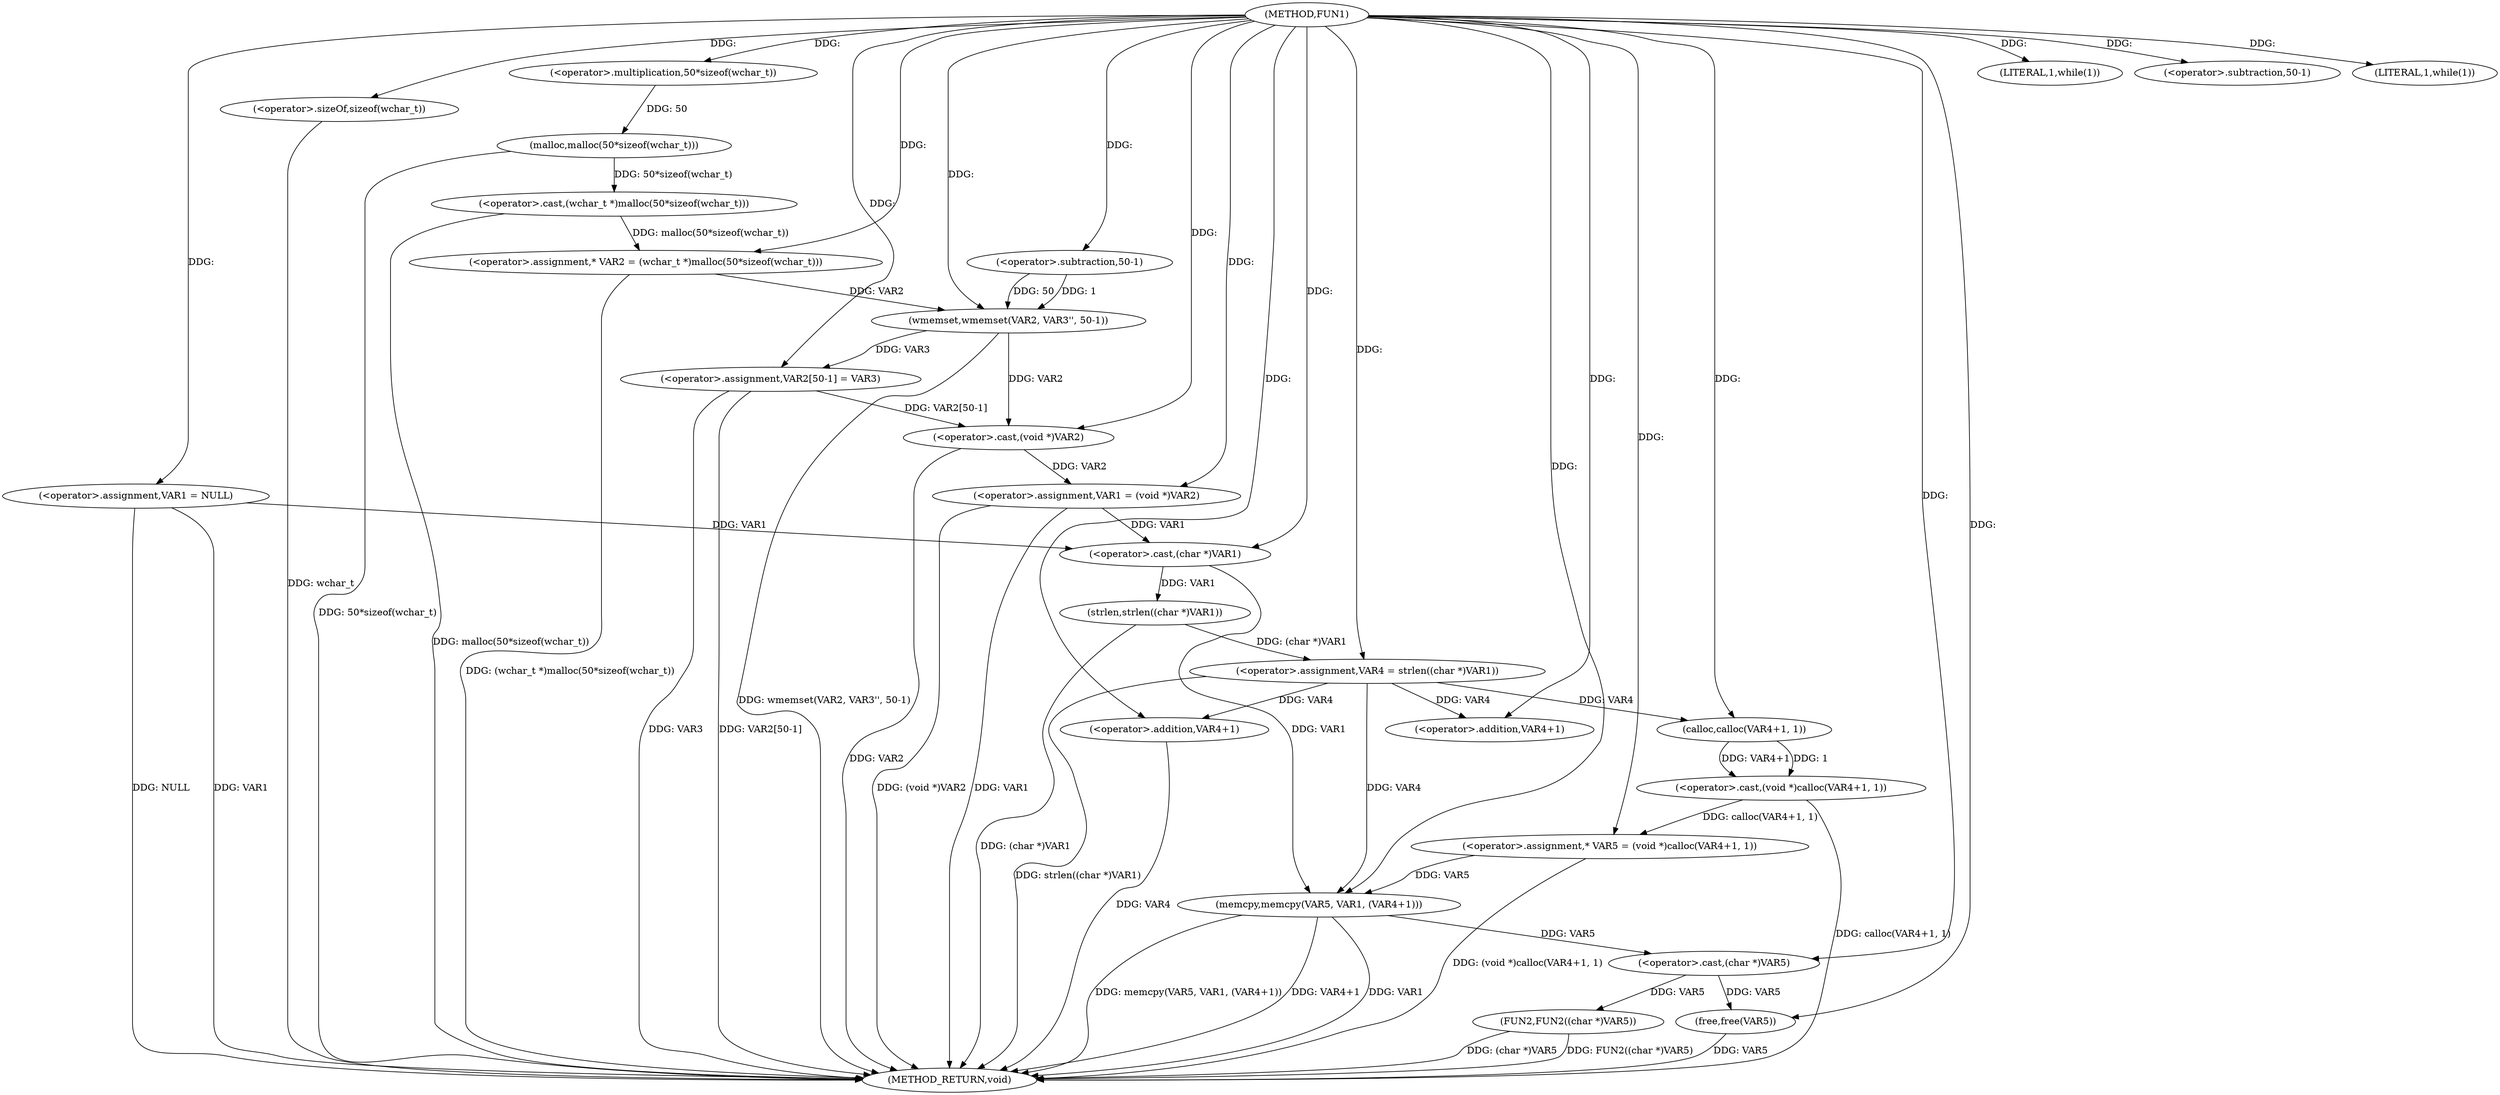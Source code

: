 digraph FUN1 {  
"1000100" [label = "(METHOD,FUN1)" ]
"1000173" [label = "(METHOD_RETURN,void)" ]
"1000103" [label = "(<operator>.assignment,VAR1 = NULL)" ]
"1000107" [label = "(LITERAL,1,while(1))" ]
"1000111" [label = "(<operator>.assignment,* VAR2 = (wchar_t *)malloc(50*sizeof(wchar_t)))" ]
"1000113" [label = "(<operator>.cast,(wchar_t *)malloc(50*sizeof(wchar_t)))" ]
"1000115" [label = "(malloc,malloc(50*sizeof(wchar_t)))" ]
"1000116" [label = "(<operator>.multiplication,50*sizeof(wchar_t))" ]
"1000118" [label = "(<operator>.sizeOf,sizeof(wchar_t))" ]
"1000120" [label = "(wmemset,wmemset(VAR2, VAR3'', 50-1))" ]
"1000123" [label = "(<operator>.subtraction,50-1)" ]
"1000126" [label = "(<operator>.assignment,VAR2[50-1] = VAR3)" ]
"1000129" [label = "(<operator>.subtraction,50-1)" ]
"1000133" [label = "(<operator>.assignment,VAR1 = (void *)VAR2)" ]
"1000135" [label = "(<operator>.cast,(void *)VAR2)" ]
"1000140" [label = "(LITERAL,1,while(1))" ]
"1000144" [label = "(<operator>.assignment,VAR4 = strlen((char *)VAR1))" ]
"1000146" [label = "(strlen,strlen((char *)VAR1))" ]
"1000147" [label = "(<operator>.cast,(char *)VAR1)" ]
"1000151" [label = "(<operator>.assignment,* VAR5 = (void *)calloc(VAR4+1, 1))" ]
"1000153" [label = "(<operator>.cast,(void *)calloc(VAR4+1, 1))" ]
"1000155" [label = "(calloc,calloc(VAR4+1, 1))" ]
"1000156" [label = "(<operator>.addition,VAR4+1)" ]
"1000160" [label = "(memcpy,memcpy(VAR5, VAR1, (VAR4+1)))" ]
"1000163" [label = "(<operator>.addition,VAR4+1)" ]
"1000166" [label = "(FUN2,FUN2((char *)VAR5))" ]
"1000167" [label = "(<operator>.cast,(char *)VAR5)" ]
"1000170" [label = "(free,free(VAR5))" ]
  "1000103" -> "1000173"  [ label = "DDG: VAR1"] 
  "1000103" -> "1000173"  [ label = "DDG: NULL"] 
  "1000160" -> "1000173"  [ label = "DDG: memcpy(VAR5, VAR1, (VAR4+1))"] 
  "1000126" -> "1000173"  [ label = "DDG: VAR3"] 
  "1000166" -> "1000173"  [ label = "DDG: FUN2((char *)VAR5)"] 
  "1000113" -> "1000173"  [ label = "DDG: malloc(50*sizeof(wchar_t))"] 
  "1000170" -> "1000173"  [ label = "DDG: VAR5"] 
  "1000118" -> "1000173"  [ label = "DDG: wchar_t"] 
  "1000135" -> "1000173"  [ label = "DDG: VAR2"] 
  "1000163" -> "1000173"  [ label = "DDG: VAR4"] 
  "1000153" -> "1000173"  [ label = "DDG: calloc(VAR4+1, 1)"] 
  "1000166" -> "1000173"  [ label = "DDG: (char *)VAR5"] 
  "1000133" -> "1000173"  [ label = "DDG: VAR1"] 
  "1000126" -> "1000173"  [ label = "DDG: VAR2[50-1]"] 
  "1000151" -> "1000173"  [ label = "DDG: (void *)calloc(VAR4+1, 1)"] 
  "1000133" -> "1000173"  [ label = "DDG: (void *)VAR2"] 
  "1000111" -> "1000173"  [ label = "DDG: (wchar_t *)malloc(50*sizeof(wchar_t))"] 
  "1000120" -> "1000173"  [ label = "DDG: wmemset(VAR2, VAR3'', 50-1)"] 
  "1000160" -> "1000173"  [ label = "DDG: VAR4+1"] 
  "1000160" -> "1000173"  [ label = "DDG: VAR1"] 
  "1000144" -> "1000173"  [ label = "DDG: strlen((char *)VAR1)"] 
  "1000146" -> "1000173"  [ label = "DDG: (char *)VAR1"] 
  "1000115" -> "1000173"  [ label = "DDG: 50*sizeof(wchar_t)"] 
  "1000100" -> "1000103"  [ label = "DDG: "] 
  "1000100" -> "1000107"  [ label = "DDG: "] 
  "1000113" -> "1000111"  [ label = "DDG: malloc(50*sizeof(wchar_t))"] 
  "1000100" -> "1000111"  [ label = "DDG: "] 
  "1000115" -> "1000113"  [ label = "DDG: 50*sizeof(wchar_t)"] 
  "1000116" -> "1000115"  [ label = "DDG: 50"] 
  "1000100" -> "1000116"  [ label = "DDG: "] 
  "1000100" -> "1000118"  [ label = "DDG: "] 
  "1000111" -> "1000120"  [ label = "DDG: VAR2"] 
  "1000100" -> "1000120"  [ label = "DDG: "] 
  "1000123" -> "1000120"  [ label = "DDG: 50"] 
  "1000123" -> "1000120"  [ label = "DDG: 1"] 
  "1000100" -> "1000123"  [ label = "DDG: "] 
  "1000120" -> "1000126"  [ label = "DDG: VAR3"] 
  "1000100" -> "1000126"  [ label = "DDG: "] 
  "1000100" -> "1000129"  [ label = "DDG: "] 
  "1000135" -> "1000133"  [ label = "DDG: VAR2"] 
  "1000100" -> "1000133"  [ label = "DDG: "] 
  "1000120" -> "1000135"  [ label = "DDG: VAR2"] 
  "1000126" -> "1000135"  [ label = "DDG: VAR2[50-1]"] 
  "1000100" -> "1000135"  [ label = "DDG: "] 
  "1000100" -> "1000140"  [ label = "DDG: "] 
  "1000146" -> "1000144"  [ label = "DDG: (char *)VAR1"] 
  "1000100" -> "1000144"  [ label = "DDG: "] 
  "1000147" -> "1000146"  [ label = "DDG: VAR1"] 
  "1000103" -> "1000147"  [ label = "DDG: VAR1"] 
  "1000133" -> "1000147"  [ label = "DDG: VAR1"] 
  "1000100" -> "1000147"  [ label = "DDG: "] 
  "1000153" -> "1000151"  [ label = "DDG: calloc(VAR4+1, 1)"] 
  "1000100" -> "1000151"  [ label = "DDG: "] 
  "1000155" -> "1000153"  [ label = "DDG: VAR4+1"] 
  "1000155" -> "1000153"  [ label = "DDG: 1"] 
  "1000144" -> "1000155"  [ label = "DDG: VAR4"] 
  "1000100" -> "1000155"  [ label = "DDG: "] 
  "1000144" -> "1000156"  [ label = "DDG: VAR4"] 
  "1000100" -> "1000156"  [ label = "DDG: "] 
  "1000151" -> "1000160"  [ label = "DDG: VAR5"] 
  "1000100" -> "1000160"  [ label = "DDG: "] 
  "1000147" -> "1000160"  [ label = "DDG: VAR1"] 
  "1000144" -> "1000160"  [ label = "DDG: VAR4"] 
  "1000100" -> "1000163"  [ label = "DDG: "] 
  "1000144" -> "1000163"  [ label = "DDG: VAR4"] 
  "1000167" -> "1000166"  [ label = "DDG: VAR5"] 
  "1000160" -> "1000167"  [ label = "DDG: VAR5"] 
  "1000100" -> "1000167"  [ label = "DDG: "] 
  "1000167" -> "1000170"  [ label = "DDG: VAR5"] 
  "1000100" -> "1000170"  [ label = "DDG: "] 
}
